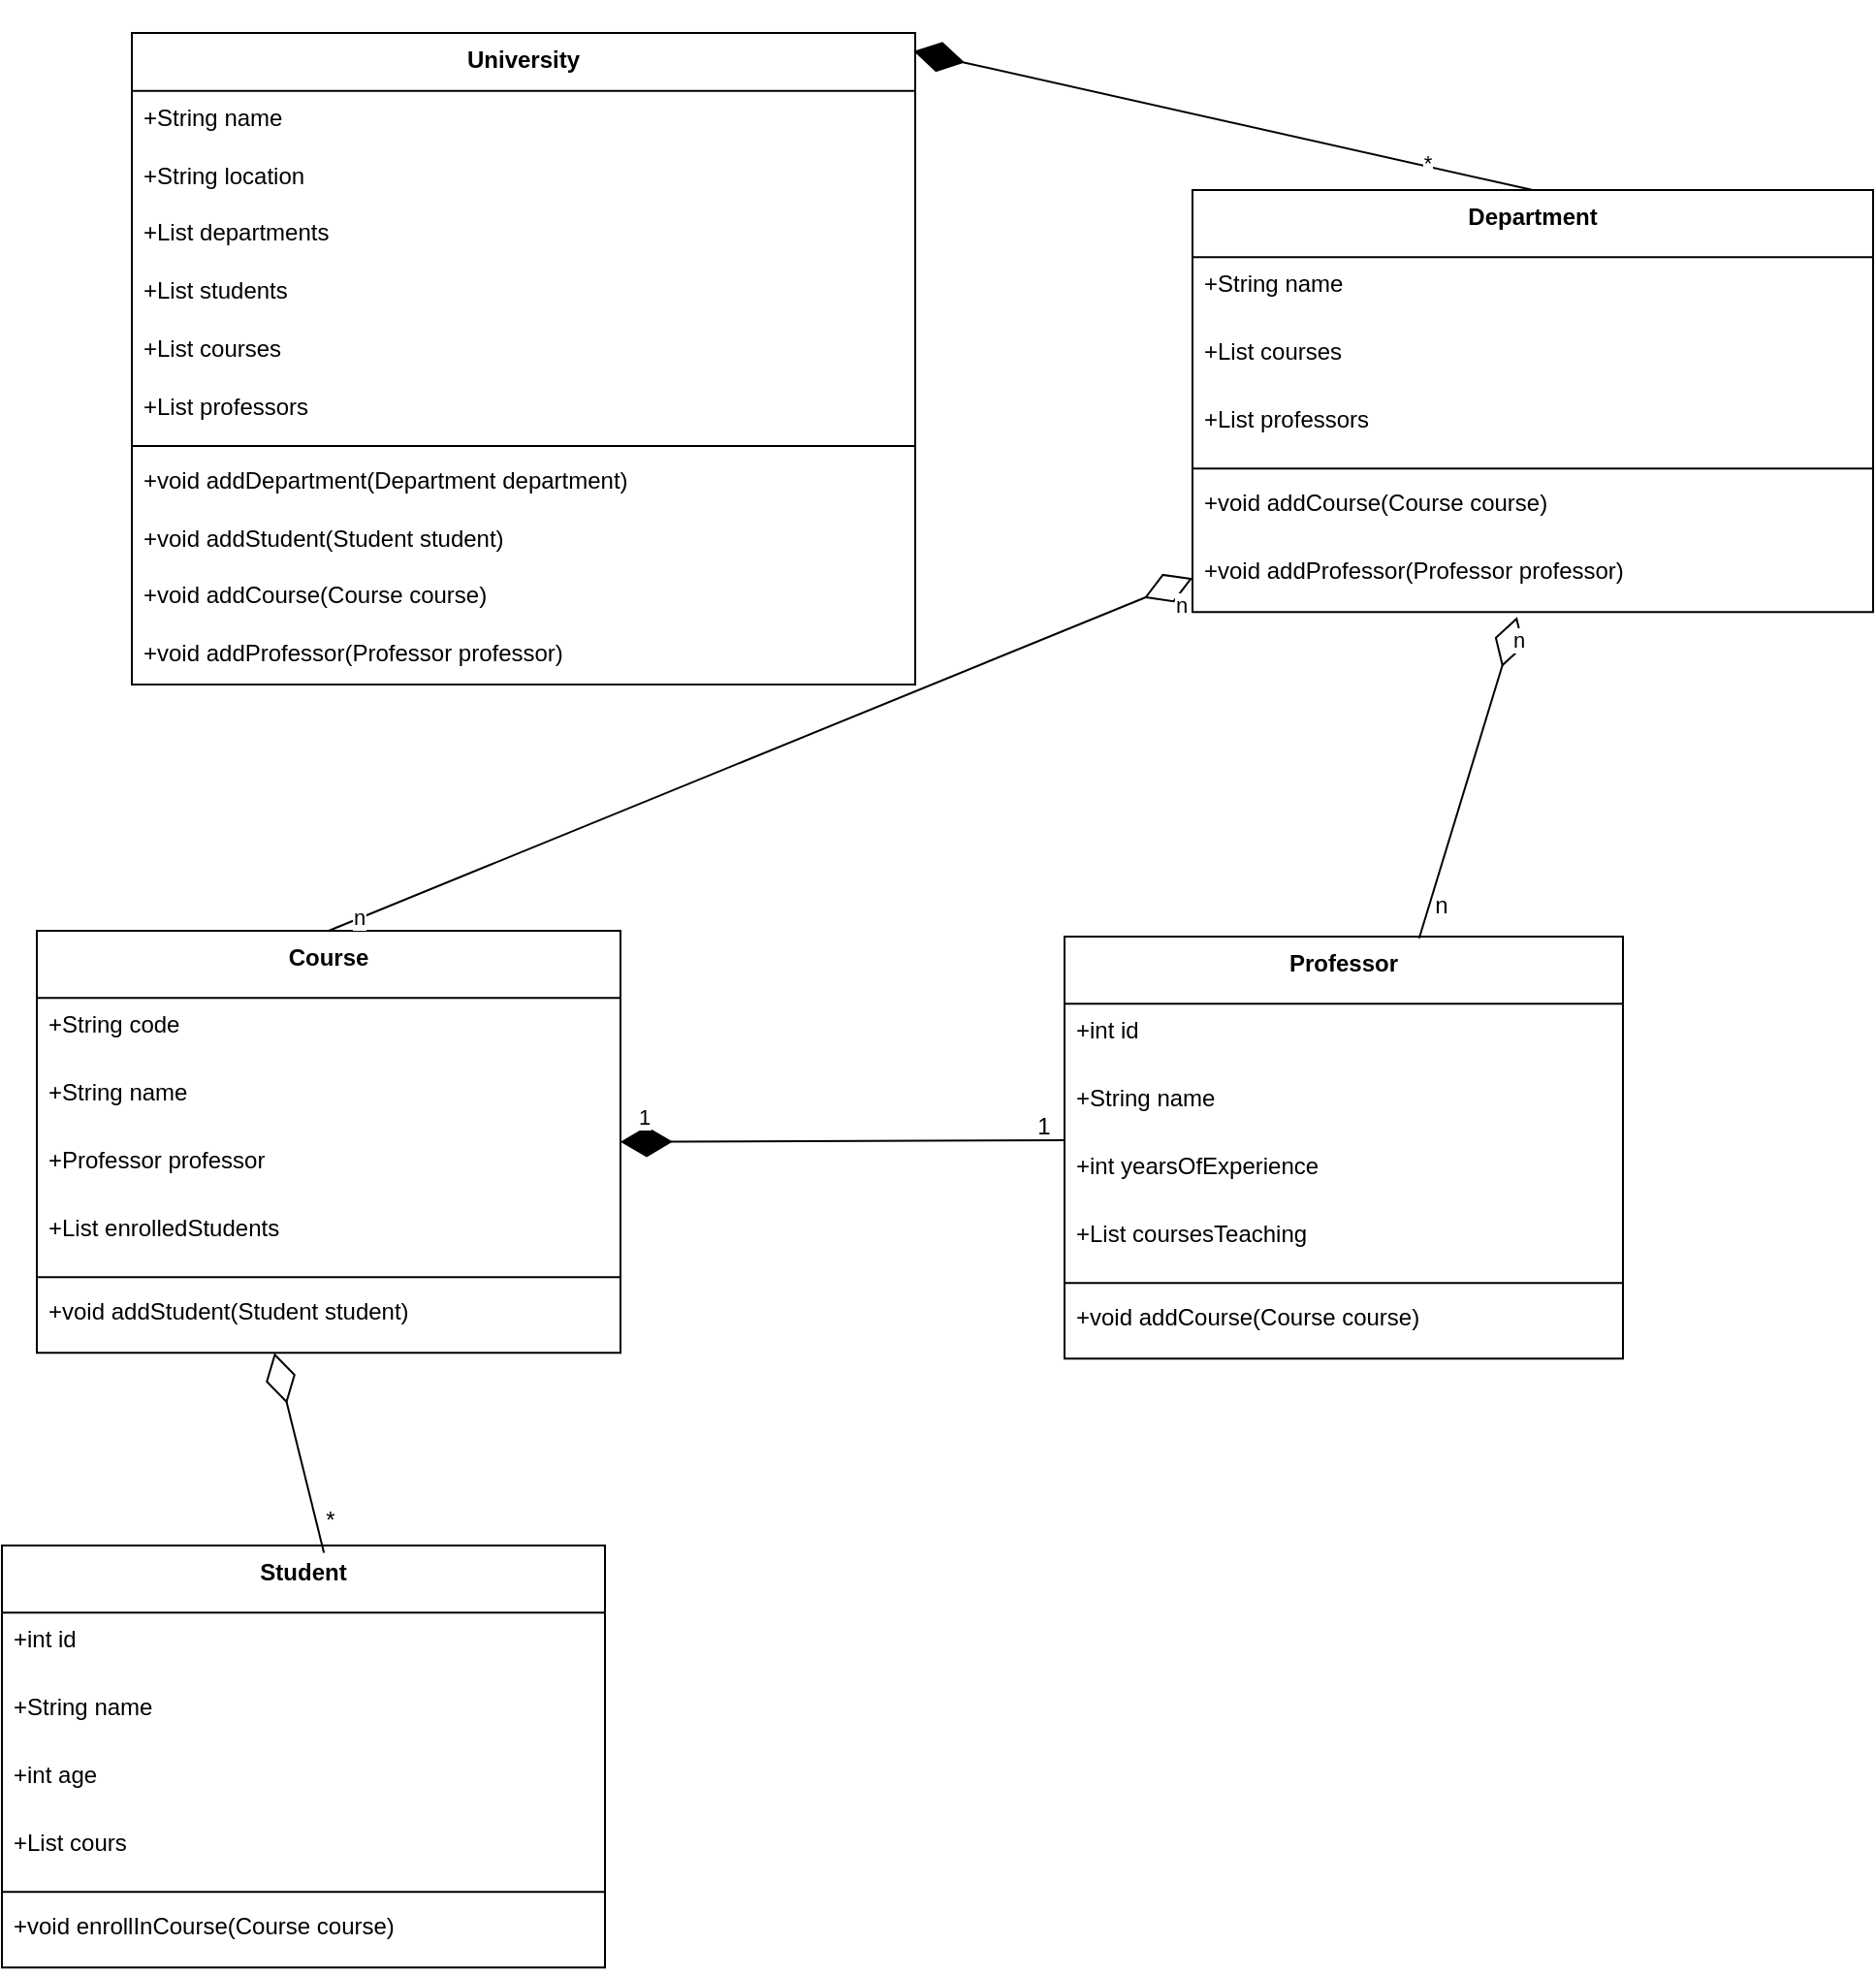 <mxfile version="26.0.13" pages="2">
  <diagram name="Exo1" id="sPfNh4zAbn_uebSEmswL">
    <mxGraphModel dx="1050" dy="1385" grid="0" gridSize="10" guides="1" tooltips="1" connect="1" arrows="1" fold="1" page="1" pageScale="1" pageWidth="1169" pageHeight="827" background="none" math="0" shadow="0">
      <root>
        <mxCell id="0" />
        <mxCell id="1" parent="0" />
        <mxCell id="2" value="University" style="swimlane;fontStyle=1;align=center;verticalAlign=top;childLayout=stackLayout;horizontal=1;startSize=29.818;horizontalStack=0;resizeParent=1;resizeParentMax=0;resizeLast=0;collapsible=0;marginBottom=0;" parent="1" vertex="1">
          <mxGeometry x="137" y="8" width="404" height="336" as="geometry" />
        </mxCell>
        <mxCell id="3" value="+String name" style="text;strokeColor=none;fillColor=none;align=left;verticalAlign=top;spacingLeft=4;spacingRight=4;overflow=hidden;rotatable=0;points=[[0,0.5],[1,0.5]];portConstraint=eastwest;" parent="2" vertex="1">
          <mxGeometry y="30" width="404" height="30" as="geometry" />
        </mxCell>
        <mxCell id="4" value="+String location" style="text;strokeColor=none;fillColor=none;align=left;verticalAlign=top;spacingLeft=4;spacingRight=4;overflow=hidden;rotatable=0;points=[[0,0.5],[1,0.5]];portConstraint=eastwest;" parent="2" vertex="1">
          <mxGeometry y="60" width="404" height="30" as="geometry" />
        </mxCell>
        <mxCell id="5" value="+List departments" style="text;strokeColor=none;fillColor=none;align=left;verticalAlign=top;spacingLeft=4;spacingRight=4;overflow=hidden;rotatable=0;points=[[0,0.5],[1,0.5]];portConstraint=eastwest;" parent="2" vertex="1">
          <mxGeometry y="89" width="404" height="30" as="geometry" />
        </mxCell>
        <mxCell id="6" value="+List students" style="text;strokeColor=none;fillColor=none;align=left;verticalAlign=top;spacingLeft=4;spacingRight=4;overflow=hidden;rotatable=0;points=[[0,0.5],[1,0.5]];portConstraint=eastwest;" parent="2" vertex="1">
          <mxGeometry y="119" width="404" height="30" as="geometry" />
        </mxCell>
        <mxCell id="7" value="+List courses" style="text;strokeColor=none;fillColor=none;align=left;verticalAlign=top;spacingLeft=4;spacingRight=4;overflow=hidden;rotatable=0;points=[[0,0.5],[1,0.5]];portConstraint=eastwest;" parent="2" vertex="1">
          <mxGeometry y="149" width="404" height="30" as="geometry" />
        </mxCell>
        <mxCell id="8" value="+List professors" style="text;strokeColor=none;fillColor=none;align=left;verticalAlign=top;spacingLeft=4;spacingRight=4;overflow=hidden;rotatable=0;points=[[0,0.5],[1,0.5]];portConstraint=eastwest;" parent="2" vertex="1">
          <mxGeometry y="179" width="404" height="30" as="geometry" />
        </mxCell>
        <mxCell id="9" style="line;strokeWidth=1;fillColor=none;align=left;verticalAlign=middle;spacingTop=-1;spacingLeft=3;spacingRight=3;rotatable=0;labelPosition=right;points=[];portConstraint=eastwest;strokeColor=inherit;" parent="2" vertex="1">
          <mxGeometry y="209" width="404" height="8" as="geometry" />
        </mxCell>
        <mxCell id="10" value="+void addDepartment(Department department)" style="text;strokeColor=none;fillColor=none;align=left;verticalAlign=top;spacingLeft=4;spacingRight=4;overflow=hidden;rotatable=0;points=[[0,0.5],[1,0.5]];portConstraint=eastwest;" parent="2" vertex="1">
          <mxGeometry y="217" width="404" height="30" as="geometry" />
        </mxCell>
        <mxCell id="11" value="+void addStudent(Student student)" style="text;strokeColor=none;fillColor=none;align=left;verticalAlign=top;spacingLeft=4;spacingRight=4;overflow=hidden;rotatable=0;points=[[0,0.5],[1,0.5]];portConstraint=eastwest;" parent="2" vertex="1">
          <mxGeometry y="247" width="404" height="30" as="geometry" />
        </mxCell>
        <mxCell id="12" value="+void addCourse(Course course)" style="text;strokeColor=none;fillColor=none;align=left;verticalAlign=top;spacingLeft=4;spacingRight=4;overflow=hidden;rotatable=0;points=[[0,0.5],[1,0.5]];portConstraint=eastwest;" parent="2" vertex="1">
          <mxGeometry y="276" width="404" height="30" as="geometry" />
        </mxCell>
        <mxCell id="13" value="+void addProfessor(Professor professor)" style="text;strokeColor=none;fillColor=none;align=left;verticalAlign=top;spacingLeft=4;spacingRight=4;overflow=hidden;rotatable=0;points=[[0,0.5],[1,0.5]];portConstraint=eastwest;" parent="2" vertex="1">
          <mxGeometry y="306" width="404" height="30" as="geometry" />
        </mxCell>
        <mxCell id="14" value="Department" style="swimlane;fontStyle=1;align=center;verticalAlign=top;childLayout=stackLayout;horizontal=1;startSize=34.667;horizontalStack=0;resizeParent=1;resizeParentMax=0;resizeLast=0;collapsible=0;marginBottom=0;" parent="1" vertex="1">
          <mxGeometry x="684" y="89" width="351" height="217.667" as="geometry" />
        </mxCell>
        <mxCell id="15" value="+String name" style="text;strokeColor=none;fillColor=none;align=left;verticalAlign=top;spacingLeft=4;spacingRight=4;overflow=hidden;rotatable=0;points=[[0,0.5],[1,0.5]];portConstraint=eastwest;" parent="14" vertex="1">
          <mxGeometry y="34.667" width="351" height="35" as="geometry" />
        </mxCell>
        <mxCell id="16" value="+List courses" style="text;strokeColor=none;fillColor=none;align=left;verticalAlign=top;spacingLeft=4;spacingRight=4;overflow=hidden;rotatable=0;points=[[0,0.5],[1,0.5]];portConstraint=eastwest;" parent="14" vertex="1">
          <mxGeometry y="69.667" width="351" height="35" as="geometry" />
        </mxCell>
        <mxCell id="17" value="+List professors" style="text;strokeColor=none;fillColor=none;align=left;verticalAlign=top;spacingLeft=4;spacingRight=4;overflow=hidden;rotatable=0;points=[[0,0.5],[1,0.5]];portConstraint=eastwest;" parent="14" vertex="1">
          <mxGeometry y="104.667" width="351" height="35" as="geometry" />
        </mxCell>
        <mxCell id="18" style="line;strokeWidth=1;fillColor=none;align=left;verticalAlign=middle;spacingTop=-1;spacingLeft=3;spacingRight=3;rotatable=0;labelPosition=right;points=[];portConstraint=eastwest;strokeColor=inherit;" parent="14" vertex="1">
          <mxGeometry y="139.667" width="351" height="8" as="geometry" />
        </mxCell>
        <mxCell id="19" value="+void addCourse(Course course)" style="text;strokeColor=none;fillColor=none;align=left;verticalAlign=top;spacingLeft=4;spacingRight=4;overflow=hidden;rotatable=0;points=[[0,0.5],[1,0.5]];portConstraint=eastwest;" parent="14" vertex="1">
          <mxGeometry y="147.667" width="351" height="35" as="geometry" />
        </mxCell>
        <mxCell id="20" value="+void addProfessor(Professor professor)" style="text;strokeColor=none;fillColor=none;align=left;verticalAlign=top;spacingLeft=4;spacingRight=4;overflow=hidden;rotatable=0;points=[[0,0.5],[1,0.5]];portConstraint=eastwest;" parent="14" vertex="1">
          <mxGeometry y="182.667" width="351" height="35" as="geometry" />
        </mxCell>
        <mxCell id="21" value="Student" style="swimlane;fontStyle=1;align=center;verticalAlign=top;childLayout=stackLayout;horizontal=1;startSize=34.667;horizontalStack=0;resizeParent=1;resizeParentMax=0;resizeLast=0;collapsible=0;marginBottom=0;" parent="1" vertex="1">
          <mxGeometry x="70" y="788" width="311" height="217.667" as="geometry" />
        </mxCell>
        <mxCell id="22" value="+int id" style="text;strokeColor=none;fillColor=none;align=left;verticalAlign=top;spacingLeft=4;spacingRight=4;overflow=hidden;rotatable=0;points=[[0,0.5],[1,0.5]];portConstraint=eastwest;" parent="21" vertex="1">
          <mxGeometry y="34.667" width="311" height="35" as="geometry" />
        </mxCell>
        <mxCell id="23" value="+String name" style="text;strokeColor=none;fillColor=none;align=left;verticalAlign=top;spacingLeft=4;spacingRight=4;overflow=hidden;rotatable=0;points=[[0,0.5],[1,0.5]];portConstraint=eastwest;" parent="21" vertex="1">
          <mxGeometry y="69.667" width="311" height="35" as="geometry" />
        </mxCell>
        <mxCell id="24" value="+int age" style="text;strokeColor=none;fillColor=none;align=left;verticalAlign=top;spacingLeft=4;spacingRight=4;overflow=hidden;rotatable=0;points=[[0,0.5],[1,0.5]];portConstraint=eastwest;" parent="21" vertex="1">
          <mxGeometry y="104.667" width="311" height="35" as="geometry" />
        </mxCell>
        <mxCell id="25" value="+List cours" style="text;strokeColor=none;fillColor=none;align=left;verticalAlign=top;spacingLeft=4;spacingRight=4;overflow=hidden;rotatable=0;points=[[0,0.5],[1,0.5]];portConstraint=eastwest;" parent="21" vertex="1">
          <mxGeometry y="139.667" width="311" height="35" as="geometry" />
        </mxCell>
        <mxCell id="26" style="line;strokeWidth=1;fillColor=none;align=left;verticalAlign=middle;spacingTop=-1;spacingLeft=3;spacingRight=3;rotatable=0;labelPosition=right;points=[];portConstraint=eastwest;strokeColor=inherit;" parent="21" vertex="1">
          <mxGeometry y="174.667" width="311" height="8" as="geometry" />
        </mxCell>
        <mxCell id="27" value="+void enrollInCourse(Course course)" style="text;strokeColor=none;fillColor=none;align=left;verticalAlign=top;spacingLeft=4;spacingRight=4;overflow=hidden;rotatable=0;points=[[0,0.5],[1,0.5]];portConstraint=eastwest;" parent="21" vertex="1">
          <mxGeometry y="182.667" width="311" height="35" as="geometry" />
        </mxCell>
        <mxCell id="28" value="Course" style="swimlane;fontStyle=1;align=center;verticalAlign=top;childLayout=stackLayout;horizontal=1;startSize=34.667;horizontalStack=0;resizeParent=1;resizeParentMax=0;resizeLast=0;collapsible=0;marginBottom=0;" parent="1" vertex="1">
          <mxGeometry x="88" y="471" width="301" height="217.667" as="geometry" />
        </mxCell>
        <mxCell id="29" value="+String code" style="text;strokeColor=none;fillColor=none;align=left;verticalAlign=top;spacingLeft=4;spacingRight=4;overflow=hidden;rotatable=0;points=[[0,0.5],[1,0.5]];portConstraint=eastwest;" parent="28" vertex="1">
          <mxGeometry y="34.667" width="301" height="35" as="geometry" />
        </mxCell>
        <mxCell id="30" value="+String name" style="text;strokeColor=none;fillColor=none;align=left;verticalAlign=top;spacingLeft=4;spacingRight=4;overflow=hidden;rotatable=0;points=[[0,0.5],[1,0.5]];portConstraint=eastwest;" parent="28" vertex="1">
          <mxGeometry y="69.667" width="301" height="35" as="geometry" />
        </mxCell>
        <mxCell id="31" value="+Professor professor" style="text;strokeColor=none;fillColor=none;align=left;verticalAlign=top;spacingLeft=4;spacingRight=4;overflow=hidden;rotatable=0;points=[[0,0.5],[1,0.5]];portConstraint=eastwest;" parent="28" vertex="1">
          <mxGeometry y="104.667" width="301" height="35" as="geometry" />
        </mxCell>
        <mxCell id="32" value="+List enrolledStudents" style="text;strokeColor=none;fillColor=none;align=left;verticalAlign=top;spacingLeft=4;spacingRight=4;overflow=hidden;rotatable=0;points=[[0,0.5],[1,0.5]];portConstraint=eastwest;" parent="28" vertex="1">
          <mxGeometry y="139.667" width="301" height="35" as="geometry" />
        </mxCell>
        <mxCell id="33" style="line;strokeWidth=1;fillColor=none;align=left;verticalAlign=middle;spacingTop=-1;spacingLeft=3;spacingRight=3;rotatable=0;labelPosition=right;points=[];portConstraint=eastwest;strokeColor=inherit;" parent="28" vertex="1">
          <mxGeometry y="174.667" width="301" height="8" as="geometry" />
        </mxCell>
        <mxCell id="34" value="+void addStudent(Student student)" style="text;strokeColor=none;fillColor=none;align=left;verticalAlign=top;spacingLeft=4;spacingRight=4;overflow=hidden;rotatable=0;points=[[0,0.5],[1,0.5]];portConstraint=eastwest;" parent="28" vertex="1">
          <mxGeometry y="182.667" width="301" height="35" as="geometry" />
        </mxCell>
        <mxCell id="35" value="Professor" style="swimlane;fontStyle=1;align=center;verticalAlign=top;childLayout=stackLayout;horizontal=1;startSize=34.667;horizontalStack=0;resizeParent=1;resizeParentMax=0;resizeLast=0;collapsible=0;marginBottom=0;" parent="1" vertex="1">
          <mxGeometry x="618" y="474" width="288" height="217.667" as="geometry" />
        </mxCell>
        <mxCell id="36" value="+int id" style="text;strokeColor=none;fillColor=none;align=left;verticalAlign=top;spacingLeft=4;spacingRight=4;overflow=hidden;rotatable=0;points=[[0,0.5],[1,0.5]];portConstraint=eastwest;" parent="35" vertex="1">
          <mxGeometry y="34.667" width="288" height="35" as="geometry" />
        </mxCell>
        <mxCell id="37" value="+String name" style="text;strokeColor=none;fillColor=none;align=left;verticalAlign=top;spacingLeft=4;spacingRight=4;overflow=hidden;rotatable=0;points=[[0,0.5],[1,0.5]];portConstraint=eastwest;" parent="35" vertex="1">
          <mxGeometry y="69.667" width="288" height="35" as="geometry" />
        </mxCell>
        <mxCell id="38" value="+int yearsOfExperience" style="text;strokeColor=none;fillColor=none;align=left;verticalAlign=top;spacingLeft=4;spacingRight=4;overflow=hidden;rotatable=0;points=[[0,0.5],[1,0.5]];portConstraint=eastwest;" parent="35" vertex="1">
          <mxGeometry y="104.667" width="288" height="35" as="geometry" />
        </mxCell>
        <mxCell id="39" value="+List coursesTeaching" style="text;strokeColor=none;fillColor=none;align=left;verticalAlign=top;spacingLeft=4;spacingRight=4;overflow=hidden;rotatable=0;points=[[0,0.5],[1,0.5]];portConstraint=eastwest;" parent="35" vertex="1">
          <mxGeometry y="139.667" width="288" height="35" as="geometry" />
        </mxCell>
        <mxCell id="40" style="line;strokeWidth=1;fillColor=none;align=left;verticalAlign=middle;spacingTop=-1;spacingLeft=3;spacingRight=3;rotatable=0;labelPosition=right;points=[];portConstraint=eastwest;strokeColor=inherit;" parent="35" vertex="1">
          <mxGeometry y="174.667" width="288" height="8" as="geometry" />
        </mxCell>
        <mxCell id="41" value="+void addCourse(Course course)" style="text;strokeColor=none;fillColor=none;align=left;verticalAlign=top;spacingLeft=4;spacingRight=4;overflow=hidden;rotatable=0;points=[[0,0.5],[1,0.5]];portConstraint=eastwest;" parent="35" vertex="1">
          <mxGeometry y="182.667" width="288" height="35" as="geometry" />
        </mxCell>
        <mxCell id="5fWnoDi4qT-7e0RQ8iej-56" value="" style="endArrow=diamondThin;endFill=0;endSize=24;html=1;rounded=0;entryX=0.407;entryY=1;entryDx=0;entryDy=0;entryPerimeter=0;exitX=0.534;exitY=0.017;exitDx=0;exitDy=0;exitPerimeter=0;" edge="1" parent="1" source="21" target="34">
          <mxGeometry width="160" relative="1" as="geometry">
            <mxPoint x="176" y="984" as="sourcePoint" />
            <mxPoint x="249" y="1240" as="targetPoint" />
          </mxGeometry>
        </mxCell>
        <mxCell id="5fWnoDi4qT-7e0RQ8iej-61" value="" style="endArrow=diamondThin;endFill=1;endSize=24;html=1;rounded=0;exitX=0.5;exitY=0;exitDx=0;exitDy=0;entryX=0.998;entryY=0.028;entryDx=0;entryDy=0;entryPerimeter=0;" edge="1" parent="1" source="14" target="2">
          <mxGeometry width="160" relative="1" as="geometry">
            <mxPoint x="279" y="340" as="sourcePoint" />
            <mxPoint x="439" y="340" as="targetPoint" />
            <Array as="points" />
          </mxGeometry>
        </mxCell>
        <mxCell id="5fWnoDi4qT-7e0RQ8iej-62" value="*" style="edgeLabel;html=1;align=center;verticalAlign=middle;resizable=0;points=[];" vertex="1" connectable="0" parent="5fWnoDi4qT-7e0RQ8iej-61">
          <mxGeometry x="-0.622" y="-4" relative="1" as="geometry">
            <mxPoint x="5" y="3" as="offset" />
          </mxGeometry>
        </mxCell>
        <mxCell id="4Jwu04VnnkNLEaOXxAYS-56" value="" style="endArrow=diamondThin;endFill=0;endSize=24;html=1;rounded=0;exitX=0.5;exitY=0;exitDx=0;exitDy=0;entryX=0;entryY=0.5;entryDx=0;entryDy=0;" edge="1" parent="1" source="28" target="20">
          <mxGeometry width="160" relative="1" as="geometry">
            <mxPoint x="474" y="505" as="sourcePoint" />
            <mxPoint x="634" y="505" as="targetPoint" />
          </mxGeometry>
        </mxCell>
        <mxCell id="4Jwu04VnnkNLEaOXxAYS-57" value="n" style="edgeLabel;html=1;align=center;verticalAlign=middle;resizable=0;points=[];" vertex="1" connectable="0" parent="4Jwu04VnnkNLEaOXxAYS-56">
          <mxGeometry x="-0.933" y="1" relative="1" as="geometry">
            <mxPoint x="1" as="offset" />
          </mxGeometry>
        </mxCell>
        <mxCell id="4Jwu04VnnkNLEaOXxAYS-58" value="n" style="edgeLabel;html=1;align=center;verticalAlign=middle;resizable=0;points=[];" vertex="1" connectable="0" parent="4Jwu04VnnkNLEaOXxAYS-56">
          <mxGeometry x="0.956" y="-10" relative="1" as="geometry">
            <mxPoint as="offset" />
          </mxGeometry>
        </mxCell>
        <mxCell id="4Jwu04VnnkNLEaOXxAYS-59" value="" style="endArrow=diamondThin;endFill=0;endSize=24;html=1;rounded=0;entryX=0.477;entryY=1.072;entryDx=0;entryDy=0;entryPerimeter=0;exitX=0.635;exitY=0.004;exitDx=0;exitDy=0;exitPerimeter=0;" edge="1" parent="1" source="35" target="20">
          <mxGeometry width="160" relative="1" as="geometry">
            <mxPoint x="523" y="441" as="sourcePoint" />
            <mxPoint x="683" y="441" as="targetPoint" />
          </mxGeometry>
        </mxCell>
        <mxCell id="4Jwu04VnnkNLEaOXxAYS-60" value="n" style="edgeLabel;html=1;align=center;verticalAlign=middle;resizable=0;points=[];" vertex="1" connectable="0" parent="4Jwu04VnnkNLEaOXxAYS-59">
          <mxGeometry x="0.872" y="-4" relative="1" as="geometry">
            <mxPoint as="offset" />
          </mxGeometry>
        </mxCell>
        <mxCell id="4Jwu04VnnkNLEaOXxAYS-61" value="n" style="text;html=1;align=center;verticalAlign=middle;resizable=0;points=[];autosize=1;strokeColor=none;fillColor=none;" vertex="1" parent="1">
          <mxGeometry x="799" y="445" width="25" height="26" as="geometry" />
        </mxCell>
        <mxCell id="4Jwu04VnnkNLEaOXxAYS-63" value="" style="endArrow=diamondThin;endFill=1;endSize=24;html=1;rounded=0;entryX=1;entryY=0.5;entryDx=0;entryDy=0;exitX=-0.001;exitY=1.01;exitDx=0;exitDy=0;exitPerimeter=0;" edge="1" parent="1" source="37" target="28">
          <mxGeometry width="160" relative="1" as="geometry">
            <mxPoint x="523" y="570" as="sourcePoint" />
            <mxPoint x="683" y="570" as="targetPoint" />
          </mxGeometry>
        </mxCell>
        <mxCell id="4Jwu04VnnkNLEaOXxAYS-64" value="1" style="edgeLabel;html=1;align=center;verticalAlign=middle;resizable=0;points=[];" vertex="1" connectable="0" parent="4Jwu04VnnkNLEaOXxAYS-63">
          <mxGeometry x="0.895" relative="1" as="geometry">
            <mxPoint y="-13" as="offset" />
          </mxGeometry>
        </mxCell>
        <mxCell id="4Jwu04VnnkNLEaOXxAYS-65" value="1" style="text;html=1;align=center;verticalAlign=middle;resizable=0;points=[];autosize=1;strokeColor=none;fillColor=none;" vertex="1" parent="1">
          <mxGeometry x="594" y="559" width="25" height="26" as="geometry" />
        </mxCell>
        <mxCell id="4Jwu04VnnkNLEaOXxAYS-66" value="*" style="text;html=1;align=center;verticalAlign=middle;resizable=0;points=[];autosize=1;strokeColor=none;fillColor=none;" vertex="1" parent="1">
          <mxGeometry x="227" y="762" width="23" height="26" as="geometry" />
        </mxCell>
      </root>
    </mxGraphModel>
  </diagram>
  <diagram id="_-u-iUZwoej9O7ASS6or" name="Page-2">
    <mxGraphModel grid="0" page="1" gridSize="10" guides="1" tooltips="1" connect="1" arrows="1" fold="1" pageScale="1" pageWidth="1169" pageHeight="827" math="0" shadow="0">
      <root>
        <mxCell id="0" />
        <mxCell id="1" parent="0" />
      </root>
    </mxGraphModel>
  </diagram>
</mxfile>
